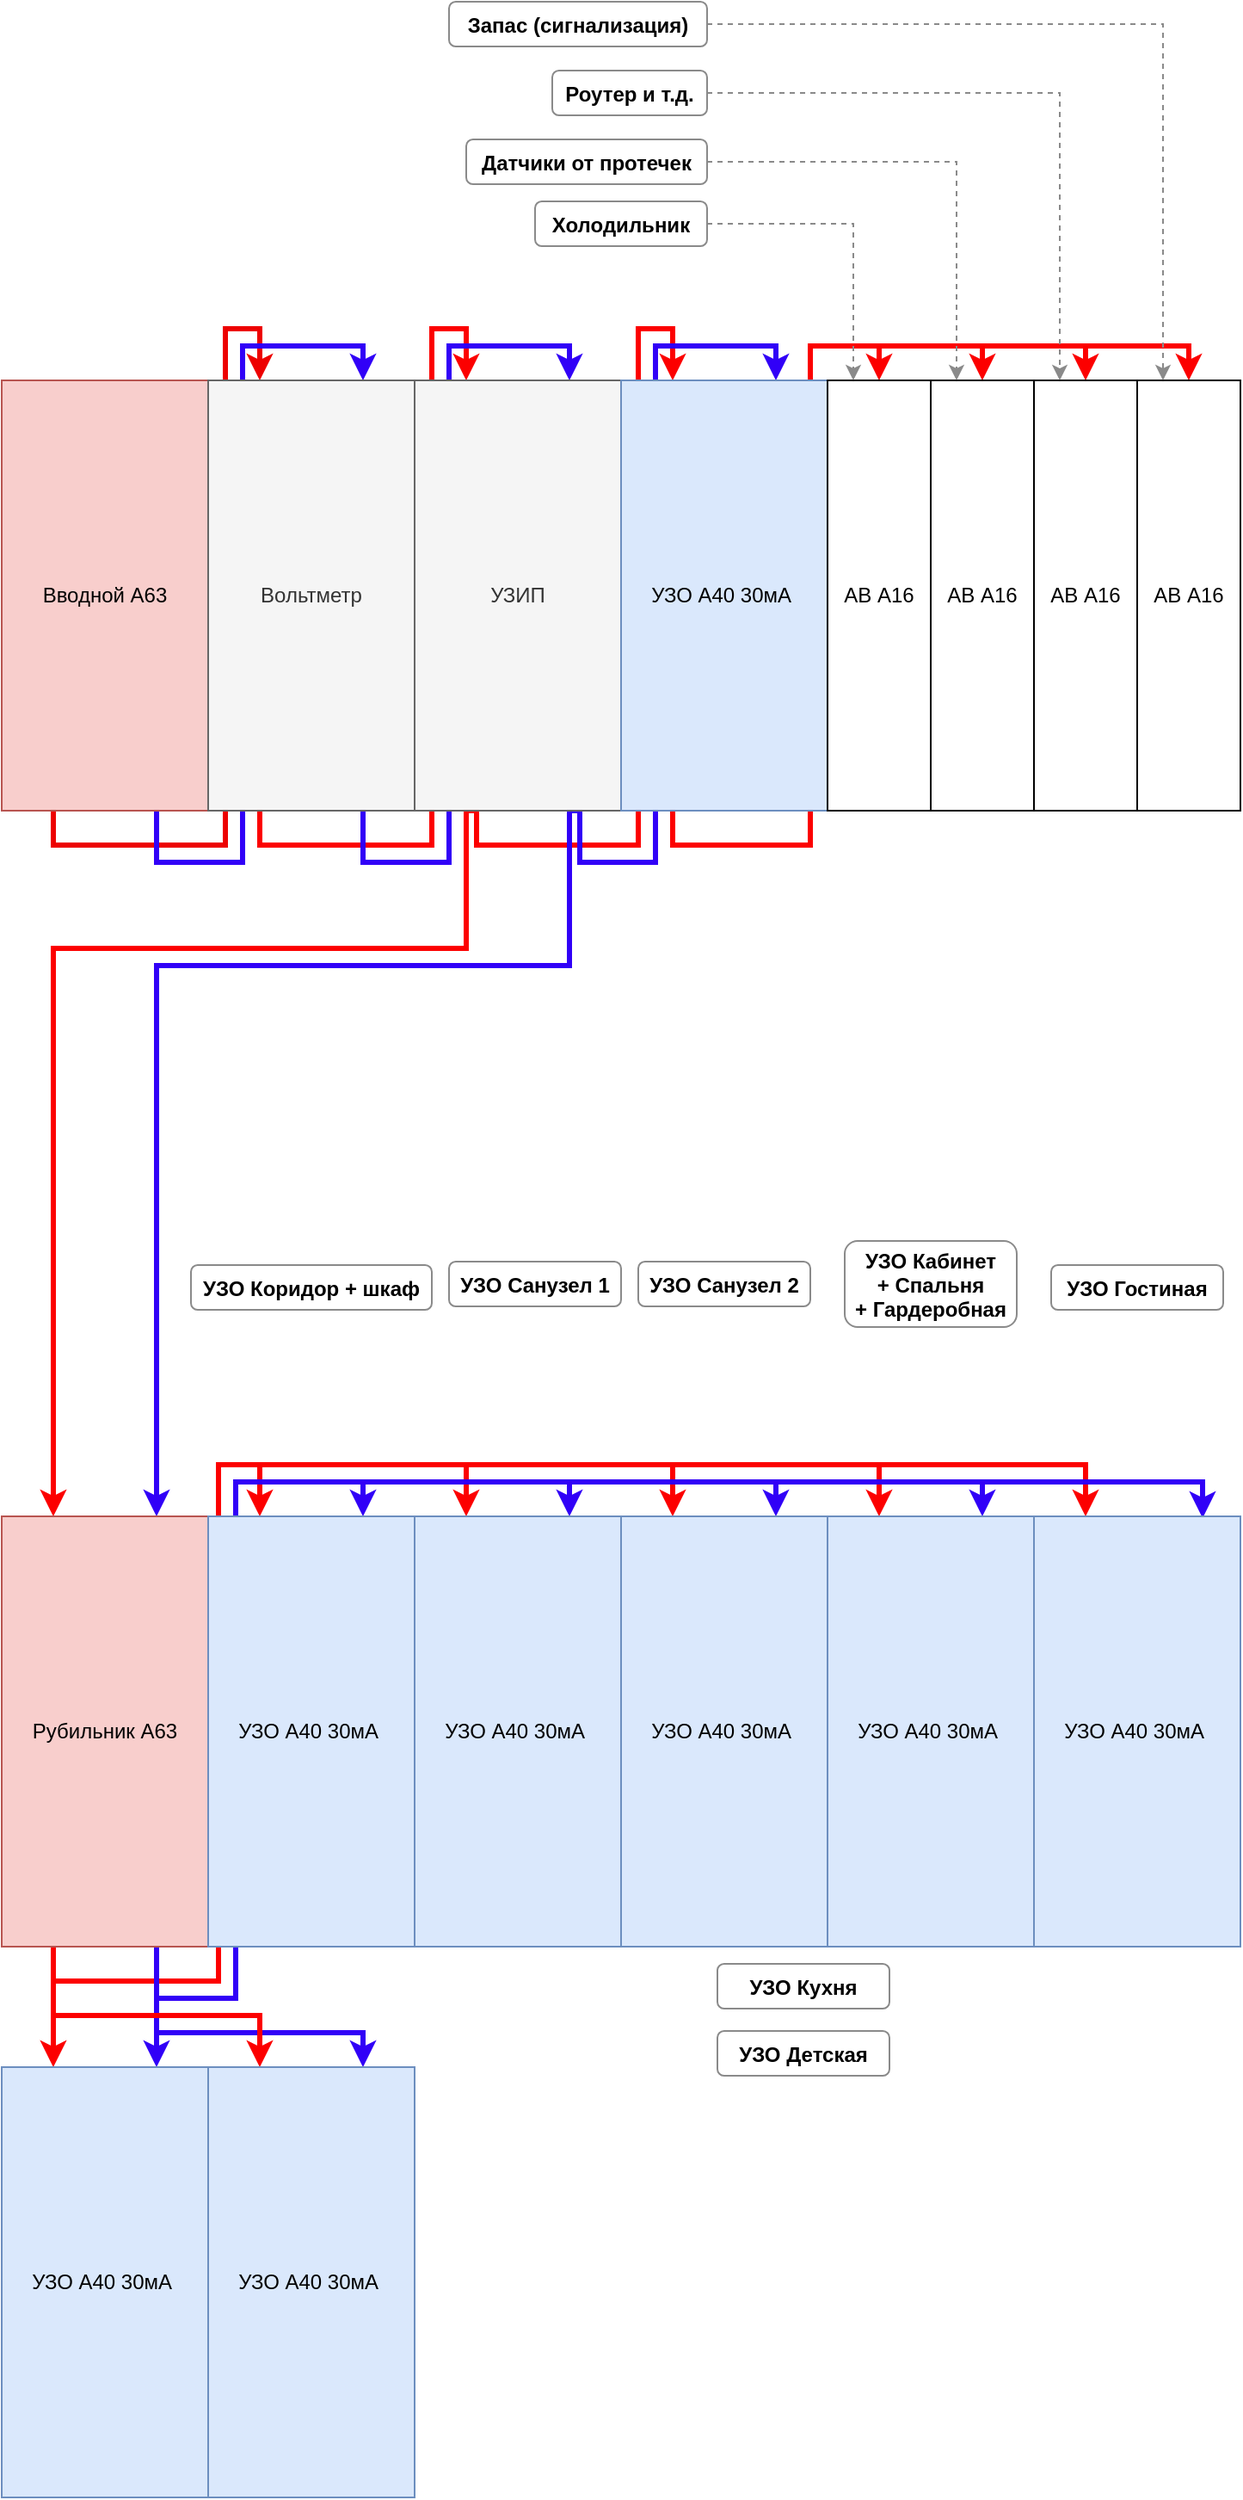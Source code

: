<mxfile version="14.1.9" type="github"><diagram id="InX6c_mjAQpi0wGUPiS7" name="Page-1"><mxGraphModel dx="2866" dy="2317" grid="1" gridSize="10" guides="1" tooltips="1" connect="1" arrows="1" fold="1" page="1" pageScale="1" pageWidth="827" pageHeight="1169" math="0" shadow="0"><root><mxCell id="0"/><mxCell id="1" parent="0"/><mxCell id="rveFUDQaSkYgi8xqInOS-10" style="edgeStyle=orthogonalEdgeStyle;rounded=0;orthogonalLoop=1;jettySize=auto;html=1;exitX=0.25;exitY=1;exitDx=0;exitDy=0;entryX=0.25;entryY=0;entryDx=0;entryDy=0;fillColor=#f8cecc;strokeColor=#ED0000;strokeWidth=3;" edge="1" parent="1" source="rveFUDQaSkYgi8xqInOS-1" target="rveFUDQaSkYgi8xqInOS-2"><mxGeometry relative="1" as="geometry"><Array as="points"><mxPoint x="84" y="430"/><mxPoint x="184" y="430"/><mxPoint x="184" y="130"/><mxPoint x="204" y="130"/></Array></mxGeometry></mxCell><mxCell id="rveFUDQaSkYgi8xqInOS-11" style="edgeStyle=orthogonalEdgeStyle;rounded=0;orthogonalLoop=1;jettySize=auto;html=1;exitX=0.75;exitY=1;exitDx=0;exitDy=0;entryX=0.75;entryY=0;entryDx=0;entryDy=0;fillColor=#dae8fc;strokeColor=#3100F7;strokeWidth=3;" edge="1" parent="1" source="rveFUDQaSkYgi8xqInOS-1" target="rveFUDQaSkYgi8xqInOS-2"><mxGeometry relative="1" as="geometry"><Array as="points"><mxPoint x="144" y="440"/><mxPoint x="194" y="440"/><mxPoint x="194" y="140"/><mxPoint x="264" y="140"/></Array></mxGeometry></mxCell><mxCell id="rveFUDQaSkYgi8xqInOS-1" value="Вводной А63" style="rounded=0;whiteSpace=wrap;html=1;fillColor=#f8cecc;strokeColor=#b85450;" vertex="1" parent="1"><mxGeometry x="54" y="160" width="120" height="250" as="geometry"/></mxCell><mxCell id="rveFUDQaSkYgi8xqInOS-12" style="edgeStyle=orthogonalEdgeStyle;rounded=0;orthogonalLoop=1;jettySize=auto;html=1;exitX=0.25;exitY=1;exitDx=0;exitDy=0;entryX=0.25;entryY=0;entryDx=0;entryDy=0;strokeColor=#FC0000;strokeWidth=3;" edge="1" parent="1" source="rveFUDQaSkYgi8xqInOS-2" target="rveFUDQaSkYgi8xqInOS-3"><mxGeometry relative="1" as="geometry"><Array as="points"><mxPoint x="204" y="430"/><mxPoint x="304" y="430"/><mxPoint x="304" y="130"/><mxPoint x="324" y="130"/></Array></mxGeometry></mxCell><mxCell id="rveFUDQaSkYgi8xqInOS-13" style="edgeStyle=orthogonalEdgeStyle;rounded=0;orthogonalLoop=1;jettySize=auto;html=1;exitX=0.75;exitY=1;exitDx=0;exitDy=0;entryX=0.75;entryY=0;entryDx=0;entryDy=0;strokeColor=#3100F7;strokeWidth=3;" edge="1" parent="1" source="rveFUDQaSkYgi8xqInOS-2" target="rveFUDQaSkYgi8xqInOS-3"><mxGeometry relative="1" as="geometry"><Array as="points"><mxPoint x="264" y="440"/><mxPoint x="314" y="440"/><mxPoint x="314" y="140"/><mxPoint x="384" y="140"/></Array></mxGeometry></mxCell><mxCell id="rveFUDQaSkYgi8xqInOS-2" value="Вольтметр" style="rounded=0;whiteSpace=wrap;html=1;fillColor=#f5f5f5;strokeColor=#666666;fontColor=#333333;" vertex="1" parent="1"><mxGeometry x="174" y="160" width="120" height="250" as="geometry"/></mxCell><mxCell id="rveFUDQaSkYgi8xqInOS-19" style="edgeStyle=orthogonalEdgeStyle;rounded=0;orthogonalLoop=1;jettySize=auto;html=1;exitX=0.25;exitY=1;exitDx=0;exitDy=0;entryX=0.25;entryY=0;entryDx=0;entryDy=0;strokeWidth=3;strokeColor=#FC0000;" edge="1" parent="1" source="rveFUDQaSkYgi8xqInOS-3" target="rveFUDQaSkYgi8xqInOS-4"><mxGeometry relative="1" as="geometry"><Array as="points"><mxPoint x="330" y="410"/><mxPoint x="330" y="430"/><mxPoint x="424" y="430"/><mxPoint x="424" y="130"/><mxPoint x="444" y="130"/></Array></mxGeometry></mxCell><mxCell id="rveFUDQaSkYgi8xqInOS-20" style="edgeStyle=orthogonalEdgeStyle;rounded=0;orthogonalLoop=1;jettySize=auto;html=1;exitX=0.75;exitY=1;exitDx=0;exitDy=0;entryX=0.75;entryY=0;entryDx=0;entryDy=0;strokeColor=#3100F7;strokeWidth=3;" edge="1" parent="1" source="rveFUDQaSkYgi8xqInOS-3" target="rveFUDQaSkYgi8xqInOS-4"><mxGeometry relative="1" as="geometry"><Array as="points"><mxPoint x="390" y="410"/><mxPoint x="390" y="440"/><mxPoint x="434" y="440"/><mxPoint x="434" y="140"/><mxPoint x="504" y="140"/></Array></mxGeometry></mxCell><mxCell id="rveFUDQaSkYgi8xqInOS-78" style="edgeStyle=orthogonalEdgeStyle;rounded=0;orthogonalLoop=1;jettySize=auto;html=1;exitX=0.25;exitY=1;exitDx=0;exitDy=0;entryX=0.25;entryY=0;entryDx=0;entryDy=0;strokeWidth=3;strokeColor=#FC0000;" edge="1" parent="1" source="rveFUDQaSkYgi8xqInOS-3" target="rveFUDQaSkYgi8xqInOS-70"><mxGeometry relative="1" as="geometry"><Array as="points"><mxPoint x="324" y="490"/><mxPoint x="84" y="490"/></Array></mxGeometry></mxCell><mxCell id="rveFUDQaSkYgi8xqInOS-79" style="edgeStyle=orthogonalEdgeStyle;rounded=0;orthogonalLoop=1;jettySize=auto;html=1;exitX=0.75;exitY=1;exitDx=0;exitDy=0;entryX=0.75;entryY=0;entryDx=0;entryDy=0;strokeWidth=3;strokeColor=#3100F7;" edge="1" parent="1" source="rveFUDQaSkYgi8xqInOS-3" target="rveFUDQaSkYgi8xqInOS-70"><mxGeometry relative="1" as="geometry"><Array as="points"><mxPoint x="384" y="500"/><mxPoint x="144" y="500"/></Array></mxGeometry></mxCell><mxCell id="rveFUDQaSkYgi8xqInOS-3" value="УЗИП" style="rounded=0;whiteSpace=wrap;html=1;fillColor=#f5f5f5;strokeColor=#666666;fontColor=#333333;" vertex="1" parent="1"><mxGeometry x="294" y="160" width="120" height="250" as="geometry"/></mxCell><mxCell id="rveFUDQaSkYgi8xqInOS-21" style="edgeStyle=orthogonalEdgeStyle;rounded=0;orthogonalLoop=1;jettySize=auto;html=1;exitX=0.25;exitY=1;exitDx=0;exitDy=0;entryX=0.5;entryY=0;entryDx=0;entryDy=0;strokeColor=#FC0000;strokeWidth=3;" edge="1" parent="1" source="rveFUDQaSkYgi8xqInOS-4" target="rveFUDQaSkYgi8xqInOS-5"><mxGeometry relative="1" as="geometry"><Array as="points"><mxPoint x="444" y="430"/><mxPoint x="524" y="430"/><mxPoint x="524" y="140"/><mxPoint x="564" y="140"/></Array></mxGeometry></mxCell><mxCell id="rveFUDQaSkYgi8xqInOS-22" style="edgeStyle=orthogonalEdgeStyle;rounded=0;orthogonalLoop=1;jettySize=auto;html=1;exitX=0.25;exitY=1;exitDx=0;exitDy=0;entryX=0.5;entryY=0;entryDx=0;entryDy=0;strokeColor=#FC0000;strokeWidth=3;" edge="1" parent="1" source="rveFUDQaSkYgi8xqInOS-4" target="rveFUDQaSkYgi8xqInOS-6"><mxGeometry relative="1" as="geometry"><Array as="points"><mxPoint x="444" y="430"/><mxPoint x="524" y="430"/><mxPoint x="524" y="140"/><mxPoint x="624" y="140"/></Array></mxGeometry></mxCell><mxCell id="rveFUDQaSkYgi8xqInOS-23" style="edgeStyle=orthogonalEdgeStyle;rounded=0;orthogonalLoop=1;jettySize=auto;html=1;exitX=0.25;exitY=1;exitDx=0;exitDy=0;entryX=0.5;entryY=0;entryDx=0;entryDy=0;strokeColor=#FC0000;strokeWidth=3;" edge="1" parent="1" source="rveFUDQaSkYgi8xqInOS-4" target="rveFUDQaSkYgi8xqInOS-7"><mxGeometry relative="1" as="geometry"><Array as="points"><mxPoint x="444" y="430"/><mxPoint x="524" y="430"/><mxPoint x="524" y="140"/><mxPoint x="684" y="140"/></Array></mxGeometry></mxCell><mxCell id="rveFUDQaSkYgi8xqInOS-24" style="edgeStyle=orthogonalEdgeStyle;rounded=0;orthogonalLoop=1;jettySize=auto;html=1;exitX=0.25;exitY=1;exitDx=0;exitDy=0;entryX=0.5;entryY=0;entryDx=0;entryDy=0;strokeColor=#FC0000;strokeWidth=3;" edge="1" parent="1" source="rveFUDQaSkYgi8xqInOS-4" target="rveFUDQaSkYgi8xqInOS-8"><mxGeometry relative="1" as="geometry"><Array as="points"><mxPoint x="444" y="430"/><mxPoint x="524" y="430"/><mxPoint x="524" y="140"/><mxPoint x="744" y="140"/></Array></mxGeometry></mxCell><mxCell id="rveFUDQaSkYgi8xqInOS-4" value="УЗО А40 30мА&amp;nbsp;" style="rounded=0;whiteSpace=wrap;html=1;fillColor=#dae8fc;strokeColor=#6c8ebf;" vertex="1" parent="1"><mxGeometry x="414" y="160" width="120" height="250" as="geometry"/></mxCell><mxCell id="rveFUDQaSkYgi8xqInOS-5" value="АВ А16" style="rounded=0;whiteSpace=wrap;html=1;" vertex="1" parent="1"><mxGeometry x="534" y="160" width="60" height="250" as="geometry"/></mxCell><mxCell id="rveFUDQaSkYgi8xqInOS-6" value="АВ А16" style="rounded=0;whiteSpace=wrap;html=1;" vertex="1" parent="1"><mxGeometry x="594" y="160" width="60" height="250" as="geometry"/></mxCell><mxCell id="rveFUDQaSkYgi8xqInOS-7" value="АВ А16" style="rounded=0;whiteSpace=wrap;html=1;" vertex="1" parent="1"><mxGeometry x="654" y="160" width="60" height="250" as="geometry"/></mxCell><mxCell id="rveFUDQaSkYgi8xqInOS-8" value="АВ А16" style="rounded=0;whiteSpace=wrap;html=1;" vertex="1" parent="1"><mxGeometry x="714" y="160" width="60" height="250" as="geometry"/></mxCell><mxCell id="rveFUDQaSkYgi8xqInOS-36" style="edgeStyle=orthogonalEdgeStyle;rounded=0;orthogonalLoop=1;jettySize=auto;html=1;exitX=1;exitY=0.5;exitDx=0;exitDy=0;entryX=0.25;entryY=0;entryDx=0;entryDy=0;strokeWidth=1;dashed=1;strokeColor=#8A8A8A;" edge="1" parent="1" source="rveFUDQaSkYgi8xqInOS-25" target="rveFUDQaSkYgi8xqInOS-5"><mxGeometry relative="1" as="geometry"/></mxCell><mxCell id="rveFUDQaSkYgi8xqInOS-25" value="Холодильник" style="text;align=center;fontStyle=1;verticalAlign=middle;spacingLeft=3;spacingRight=3;rotatable=0;points=[[0,0.5],[1,0.5]];portConstraint=eastwest;strokeWidth=1;perimeterSpacing=0;rounded=1;glass=0;shadow=0;sketch=0;strokeColor=#8A8A8A;" vertex="1" parent="1"><mxGeometry x="364" y="56" width="100" height="26" as="geometry"/></mxCell><mxCell id="rveFUDQaSkYgi8xqInOS-35" style="edgeStyle=orthogonalEdgeStyle;rounded=0;orthogonalLoop=1;jettySize=auto;html=1;exitX=1;exitY=0.5;exitDx=0;exitDy=0;entryX=0.25;entryY=0;entryDx=0;entryDy=0;strokeWidth=1;dashed=1;strokeColor=#8A8A8A;" edge="1" parent="1" source="rveFUDQaSkYgi8xqInOS-27" target="rveFUDQaSkYgi8xqInOS-6"><mxGeometry relative="1" as="geometry"/></mxCell><mxCell id="rveFUDQaSkYgi8xqInOS-27" value="Датчики от протечек" style="text;align=center;fontStyle=1;verticalAlign=middle;spacingLeft=3;spacingRight=3;rotatable=0;points=[[0,0.5],[1,0.5]];portConstraint=eastwest;rounded=1;shadow=0;glass=0;sketch=0;fillColor=none;strokeColor=#8A8A8A;" vertex="1" parent="1"><mxGeometry x="324" y="20" width="140" height="26" as="geometry"/></mxCell><mxCell id="rveFUDQaSkYgi8xqInOS-34" style="edgeStyle=orthogonalEdgeStyle;rounded=0;orthogonalLoop=1;jettySize=auto;html=1;exitX=1;exitY=0.5;exitDx=0;exitDy=0;entryX=0.25;entryY=0;entryDx=0;entryDy=0;strokeWidth=1;dashed=1;strokeColor=#8A8A8A;" edge="1" parent="1" source="rveFUDQaSkYgi8xqInOS-29" target="rveFUDQaSkYgi8xqInOS-7"><mxGeometry relative="1" as="geometry"/></mxCell><mxCell id="rveFUDQaSkYgi8xqInOS-29" value="Роутер и т.д." style="text;align=center;fontStyle=1;verticalAlign=middle;spacingLeft=3;spacingRight=3;rotatable=0;points=[[0,0.5],[1,0.5]];portConstraint=eastwest;rounded=1;shadow=0;glass=0;sketch=0;fillColor=none;strokeColor=#8A8A8A;" vertex="1" parent="1"><mxGeometry x="374" y="-20" width="90" height="26" as="geometry"/></mxCell><mxCell id="rveFUDQaSkYgi8xqInOS-32" style="edgeStyle=orthogonalEdgeStyle;rounded=0;orthogonalLoop=1;jettySize=auto;html=1;exitX=1;exitY=0.5;exitDx=0;exitDy=0;entryX=0.25;entryY=0;entryDx=0;entryDy=0;strokeWidth=1;dashed=1;strokeColor=#8A8A8A;" edge="1" parent="1" source="rveFUDQaSkYgi8xqInOS-31" target="rveFUDQaSkYgi8xqInOS-8"><mxGeometry relative="1" as="geometry"/></mxCell><mxCell id="rveFUDQaSkYgi8xqInOS-31" value="Запас (сигнализация)" style="text;align=center;fontStyle=1;verticalAlign=middle;spacingLeft=3;spacingRight=3;rotatable=0;points=[[0,0.5],[1,0.5]];portConstraint=eastwest;rounded=1;shadow=0;glass=0;sketch=0;fillColor=none;strokeColor=#8A8A8A;" vertex="1" parent="1"><mxGeometry x="314" y="-60" width="150" height="26" as="geometry"/></mxCell><mxCell id="rveFUDQaSkYgi8xqInOS-80" style="edgeStyle=orthogonalEdgeStyle;rounded=0;orthogonalLoop=1;jettySize=auto;html=1;exitX=0.25;exitY=1;exitDx=0;exitDy=0;entryX=0.25;entryY=0;entryDx=0;entryDy=0;strokeWidth=3;strokeColor=#FC0000;" edge="1" parent="1" source="rveFUDQaSkYgi8xqInOS-70" target="rveFUDQaSkYgi8xqInOS-71"><mxGeometry relative="1" as="geometry"><Array as="points"><mxPoint x="84" y="1090"/><mxPoint x="180" y="1090"/><mxPoint x="180" y="790"/><mxPoint x="204" y="790"/></Array></mxGeometry></mxCell><mxCell id="rveFUDQaSkYgi8xqInOS-81" style="edgeStyle=orthogonalEdgeStyle;rounded=0;orthogonalLoop=1;jettySize=auto;html=1;exitX=0.75;exitY=1;exitDx=0;exitDy=0;entryX=0.75;entryY=0;entryDx=0;entryDy=0;strokeColor=#3100F7;strokeWidth=3;" edge="1" parent="1" source="rveFUDQaSkYgi8xqInOS-70" target="rveFUDQaSkYgi8xqInOS-71"><mxGeometry relative="1" as="geometry"><Array as="points"><mxPoint x="144" y="1100"/><mxPoint x="190" y="1100"/><mxPoint x="190" y="800"/><mxPoint x="264" y="800"/></Array></mxGeometry></mxCell><mxCell id="rveFUDQaSkYgi8xqInOS-82" style="edgeStyle=orthogonalEdgeStyle;rounded=0;orthogonalLoop=1;jettySize=auto;html=1;exitX=0.25;exitY=1;exitDx=0;exitDy=0;entryX=0.25;entryY=0;entryDx=0;entryDy=0;strokeWidth=3;strokeColor=#FC0000;" edge="1" parent="1" source="rveFUDQaSkYgi8xqInOS-70" target="rveFUDQaSkYgi8xqInOS-72"><mxGeometry relative="1" as="geometry"><Array as="points"><mxPoint x="84" y="1090"/><mxPoint x="180" y="1090"/><mxPoint x="180" y="790"/><mxPoint x="324" y="790"/></Array></mxGeometry></mxCell><mxCell id="rveFUDQaSkYgi8xqInOS-83" style="edgeStyle=orthogonalEdgeStyle;rounded=0;orthogonalLoop=1;jettySize=auto;html=1;exitX=0.25;exitY=1;exitDx=0;exitDy=0;entryX=0.25;entryY=0;entryDx=0;entryDy=0;strokeWidth=3;strokeColor=#FC0000;" edge="1" parent="1" source="rveFUDQaSkYgi8xqInOS-70" target="rveFUDQaSkYgi8xqInOS-73"><mxGeometry relative="1" as="geometry"><Array as="points"><mxPoint x="84" y="1090"/><mxPoint x="180" y="1090"/><mxPoint x="180" y="790"/><mxPoint x="444" y="790"/></Array></mxGeometry></mxCell><mxCell id="rveFUDQaSkYgi8xqInOS-84" style="edgeStyle=orthogonalEdgeStyle;rounded=0;orthogonalLoop=1;jettySize=auto;html=1;exitX=0.25;exitY=1;exitDx=0;exitDy=0;entryX=0.25;entryY=0;entryDx=0;entryDy=0;strokeWidth=3;strokeColor=#FC0000;" edge="1" parent="1" source="rveFUDQaSkYgi8xqInOS-70" target="rveFUDQaSkYgi8xqInOS-74"><mxGeometry relative="1" as="geometry"><Array as="points"><mxPoint x="84" y="1090"/><mxPoint x="180" y="1090"/><mxPoint x="180" y="790"/><mxPoint x="564" y="790"/></Array></mxGeometry></mxCell><mxCell id="rveFUDQaSkYgi8xqInOS-85" style="edgeStyle=orthogonalEdgeStyle;rounded=0;orthogonalLoop=1;jettySize=auto;html=1;exitX=0.25;exitY=1;exitDx=0;exitDy=0;entryX=0.25;entryY=0;entryDx=0;entryDy=0;strokeWidth=3;strokeColor=#FC0000;" edge="1" parent="1" source="rveFUDQaSkYgi8xqInOS-70" target="rveFUDQaSkYgi8xqInOS-75"><mxGeometry relative="1" as="geometry"><Array as="points"><mxPoint x="84" y="1090"/><mxPoint x="180" y="1090"/><mxPoint x="180" y="790"/><mxPoint x="684" y="790"/></Array></mxGeometry></mxCell><mxCell id="rveFUDQaSkYgi8xqInOS-86" style="edgeStyle=orthogonalEdgeStyle;rounded=0;orthogonalLoop=1;jettySize=auto;html=1;exitX=0.75;exitY=1;exitDx=0;exitDy=0;entryX=0.75;entryY=0;entryDx=0;entryDy=0;strokeWidth=3;strokeColor=#3100F7;" edge="1" parent="1" source="rveFUDQaSkYgi8xqInOS-70" target="rveFUDQaSkYgi8xqInOS-72"><mxGeometry relative="1" as="geometry"><Array as="points"><mxPoint x="144" y="1100"/><mxPoint x="190" y="1100"/><mxPoint x="190" y="800"/><mxPoint x="384" y="800"/></Array></mxGeometry></mxCell><mxCell id="rveFUDQaSkYgi8xqInOS-87" style="edgeStyle=orthogonalEdgeStyle;rounded=0;orthogonalLoop=1;jettySize=auto;html=1;exitX=0.75;exitY=1;exitDx=0;exitDy=0;entryX=0.75;entryY=0;entryDx=0;entryDy=0;strokeColor=#3100F7;strokeWidth=3;" edge="1" parent="1" source="rveFUDQaSkYgi8xqInOS-70" target="rveFUDQaSkYgi8xqInOS-73"><mxGeometry relative="1" as="geometry"><Array as="points"><mxPoint x="144" y="1100"/><mxPoint x="190" y="1100"/><mxPoint x="190" y="800"/><mxPoint x="504" y="800"/></Array></mxGeometry></mxCell><mxCell id="rveFUDQaSkYgi8xqInOS-88" style="edgeStyle=orthogonalEdgeStyle;rounded=0;orthogonalLoop=1;jettySize=auto;html=1;exitX=0.75;exitY=1;exitDx=0;exitDy=0;entryX=0.75;entryY=0;entryDx=0;entryDy=0;strokeColor=#3100F7;strokeWidth=3;" edge="1" parent="1" source="rveFUDQaSkYgi8xqInOS-70" target="rveFUDQaSkYgi8xqInOS-74"><mxGeometry relative="1" as="geometry"><Array as="points"><mxPoint x="144" y="1100"/><mxPoint x="190" y="1100"/><mxPoint x="190" y="800"/><mxPoint x="624" y="800"/></Array></mxGeometry></mxCell><mxCell id="rveFUDQaSkYgi8xqInOS-89" style="edgeStyle=orthogonalEdgeStyle;rounded=0;orthogonalLoop=1;jettySize=auto;html=1;exitX=0.75;exitY=1;exitDx=0;exitDy=0;entryX=0.817;entryY=0.004;entryDx=0;entryDy=0;entryPerimeter=0;strokeColor=#3100F7;strokeWidth=3;" edge="1" parent="1" source="rveFUDQaSkYgi8xqInOS-70" target="rveFUDQaSkYgi8xqInOS-75"><mxGeometry relative="1" as="geometry"><Array as="points"><mxPoint x="144" y="1100"/><mxPoint x="190" y="1100"/><mxPoint x="190" y="800"/><mxPoint x="752" y="800"/></Array></mxGeometry></mxCell><mxCell id="rveFUDQaSkYgi8xqInOS-91" style="edgeStyle=orthogonalEdgeStyle;rounded=0;orthogonalLoop=1;jettySize=auto;html=1;exitX=0.75;exitY=1;exitDx=0;exitDy=0;entryX=0.75;entryY=0;entryDx=0;entryDy=0;strokeColor=#3100F7;strokeWidth=3;" edge="1" parent="1" source="rveFUDQaSkYgi8xqInOS-70" target="rveFUDQaSkYgi8xqInOS-76"><mxGeometry relative="1" as="geometry"/></mxCell><mxCell id="rveFUDQaSkYgi8xqInOS-92" style="edgeStyle=orthogonalEdgeStyle;rounded=0;orthogonalLoop=1;jettySize=auto;html=1;exitX=0.75;exitY=1;exitDx=0;exitDy=0;entryX=0.75;entryY=0;entryDx=0;entryDy=0;strokeColor=#3100F7;strokeWidth=3;" edge="1" parent="1" source="rveFUDQaSkYgi8xqInOS-70" target="rveFUDQaSkYgi8xqInOS-77"><mxGeometry relative="1" as="geometry"><Array as="points"><mxPoint x="144" y="1120"/><mxPoint x="264" y="1120"/></Array></mxGeometry></mxCell><mxCell id="rveFUDQaSkYgi8xqInOS-93" style="edgeStyle=orthogonalEdgeStyle;rounded=0;orthogonalLoop=1;jettySize=auto;html=1;exitX=0.25;exitY=1;exitDx=0;exitDy=0;entryX=0.25;entryY=0;entryDx=0;entryDy=0;strokeWidth=3;strokeColor=#FC0000;" edge="1" parent="1" source="rveFUDQaSkYgi8xqInOS-70" target="rveFUDQaSkYgi8xqInOS-76"><mxGeometry relative="1" as="geometry"/></mxCell><mxCell id="rveFUDQaSkYgi8xqInOS-94" style="edgeStyle=orthogonalEdgeStyle;rounded=0;orthogonalLoop=1;jettySize=auto;html=1;exitX=0.25;exitY=1;exitDx=0;exitDy=0;entryX=0.25;entryY=0;entryDx=0;entryDy=0;strokeWidth=3;strokeColor=#FC0000;" edge="1" parent="1" source="rveFUDQaSkYgi8xqInOS-70" target="rveFUDQaSkYgi8xqInOS-77"><mxGeometry relative="1" as="geometry"><Array as="points"><mxPoint x="84" y="1110"/><mxPoint x="204" y="1110"/></Array></mxGeometry></mxCell><mxCell id="rveFUDQaSkYgi8xqInOS-70" value="Рубильник А63" style="rounded=0;whiteSpace=wrap;html=1;fillColor=#f8cecc;strokeColor=#b85450;" vertex="1" parent="1"><mxGeometry x="54" y="820" width="120" height="250" as="geometry"/></mxCell><mxCell id="rveFUDQaSkYgi8xqInOS-71" value="УЗО А40 30мА&amp;nbsp;" style="rounded=0;whiteSpace=wrap;html=1;fillColor=#dae8fc;strokeColor=#6c8ebf;" vertex="1" parent="1"><mxGeometry x="174" y="820" width="120" height="250" as="geometry"/></mxCell><mxCell id="rveFUDQaSkYgi8xqInOS-72" value="УЗО А40 30мА&amp;nbsp;" style="rounded=0;whiteSpace=wrap;html=1;fillColor=#dae8fc;strokeColor=#6c8ebf;" vertex="1" parent="1"><mxGeometry x="294" y="820" width="120" height="250" as="geometry"/></mxCell><mxCell id="rveFUDQaSkYgi8xqInOS-73" value="УЗО А40 30мА&amp;nbsp;" style="rounded=0;whiteSpace=wrap;html=1;fillColor=#dae8fc;strokeColor=#6c8ebf;" vertex="1" parent="1"><mxGeometry x="414" y="820" width="120" height="250" as="geometry"/></mxCell><mxCell id="rveFUDQaSkYgi8xqInOS-74" value="УЗО А40 30мА&amp;nbsp;" style="rounded=0;whiteSpace=wrap;html=1;fillColor=#dae8fc;strokeColor=#6c8ebf;" vertex="1" parent="1"><mxGeometry x="534" y="820" width="120" height="250" as="geometry"/></mxCell><mxCell id="rveFUDQaSkYgi8xqInOS-75" value="УЗО А40 30мА&amp;nbsp;" style="rounded=0;whiteSpace=wrap;html=1;fillColor=#dae8fc;strokeColor=#6c8ebf;" vertex="1" parent="1"><mxGeometry x="654" y="820" width="120" height="250" as="geometry"/></mxCell><mxCell id="rveFUDQaSkYgi8xqInOS-76" value="УЗО А40 30мА&amp;nbsp;" style="rounded=0;whiteSpace=wrap;html=1;fillColor=#dae8fc;strokeColor=#6c8ebf;" vertex="1" parent="1"><mxGeometry x="54" y="1140" width="120" height="250" as="geometry"/></mxCell><mxCell id="rveFUDQaSkYgi8xqInOS-77" value="УЗО А40 30мА&amp;nbsp;" style="rounded=0;whiteSpace=wrap;html=1;fillColor=#dae8fc;strokeColor=#6c8ebf;" vertex="1" parent="1"><mxGeometry x="174" y="1140" width="120" height="250" as="geometry"/></mxCell><mxCell id="rveFUDQaSkYgi8xqInOS-97" value="УЗО Коридор + шкаф" style="text;align=center;fontStyle=1;verticalAlign=middle;spacingLeft=3;spacingRight=3;rotatable=0;points=[[0,0.5],[1,0.5]];portConstraint=eastwest;strokeWidth=1;perimeterSpacing=0;rounded=1;glass=0;shadow=0;sketch=0;strokeColor=#8A8A8A;" vertex="1" parent="1"><mxGeometry x="164" y="674" width="140" height="26" as="geometry"/></mxCell><mxCell id="rveFUDQaSkYgi8xqInOS-98" value="УЗО Санузел 1" style="text;align=center;fontStyle=1;verticalAlign=middle;spacingLeft=3;spacingRight=3;rotatable=0;points=[[0,0.5],[1,0.5]];portConstraint=eastwest;strokeWidth=1;perimeterSpacing=0;rounded=1;glass=0;shadow=0;sketch=0;strokeColor=#8A8A8A;" vertex="1" parent="1"><mxGeometry x="314" y="672" width="100" height="26" as="geometry"/></mxCell><mxCell id="rveFUDQaSkYgi8xqInOS-99" value="УЗО Санузел 2" style="text;align=center;fontStyle=1;verticalAlign=middle;spacingLeft=3;spacingRight=3;rotatable=0;points=[[0,0.5],[1,0.5]];portConstraint=eastwest;strokeWidth=1;perimeterSpacing=0;rounded=1;glass=0;shadow=0;sketch=0;strokeColor=#8A8A8A;" vertex="1" parent="1"><mxGeometry x="424" y="672" width="100" height="26" as="geometry"/></mxCell><mxCell id="rveFUDQaSkYgi8xqInOS-101" value="УЗО Кабинет &#10;+ Спальня &#10;+ Гардеробная" style="text;align=center;fontStyle=1;verticalAlign=middle;spacingLeft=3;spacingRight=3;rotatable=0;points=[[0,0.5],[1,0.5]];portConstraint=eastwest;strokeWidth=1;perimeterSpacing=0;rounded=1;glass=0;shadow=0;sketch=0;strokeColor=#8A8A8A;" vertex="1" parent="1"><mxGeometry x="544" y="660" width="100" height="50" as="geometry"/></mxCell><mxCell id="rveFUDQaSkYgi8xqInOS-102" value="УЗО Гостиная" style="text;align=center;fontStyle=1;verticalAlign=middle;spacingLeft=3;spacingRight=3;rotatable=0;points=[[0,0.5],[1,0.5]];portConstraint=eastwest;strokeWidth=1;perimeterSpacing=0;rounded=1;glass=0;shadow=0;sketch=0;strokeColor=#8A8A8A;" vertex="1" parent="1"><mxGeometry x="664" y="674" width="100" height="26" as="geometry"/></mxCell><mxCell id="rveFUDQaSkYgi8xqInOS-103" value="УЗО Кухня" style="text;align=center;fontStyle=1;verticalAlign=middle;spacingLeft=3;spacingRight=3;rotatable=0;points=[[0,0.5],[1,0.5]];portConstraint=eastwest;strokeWidth=1;perimeterSpacing=0;rounded=1;glass=0;shadow=0;sketch=0;strokeColor=#8A8A8A;" vertex="1" parent="1"><mxGeometry x="470" y="1080" width="100" height="26" as="geometry"/></mxCell><mxCell id="rveFUDQaSkYgi8xqInOS-104" value="УЗО Детская" style="text;align=center;fontStyle=1;verticalAlign=middle;spacingLeft=3;spacingRight=3;rotatable=0;points=[[0,0.5],[1,0.5]];portConstraint=eastwest;strokeWidth=1;perimeterSpacing=0;rounded=1;glass=0;shadow=0;sketch=0;strokeColor=#8A8A8A;" vertex="1" parent="1"><mxGeometry x="470" y="1119" width="100" height="26" as="geometry"/></mxCell></root></mxGraphModel></diagram></mxfile>